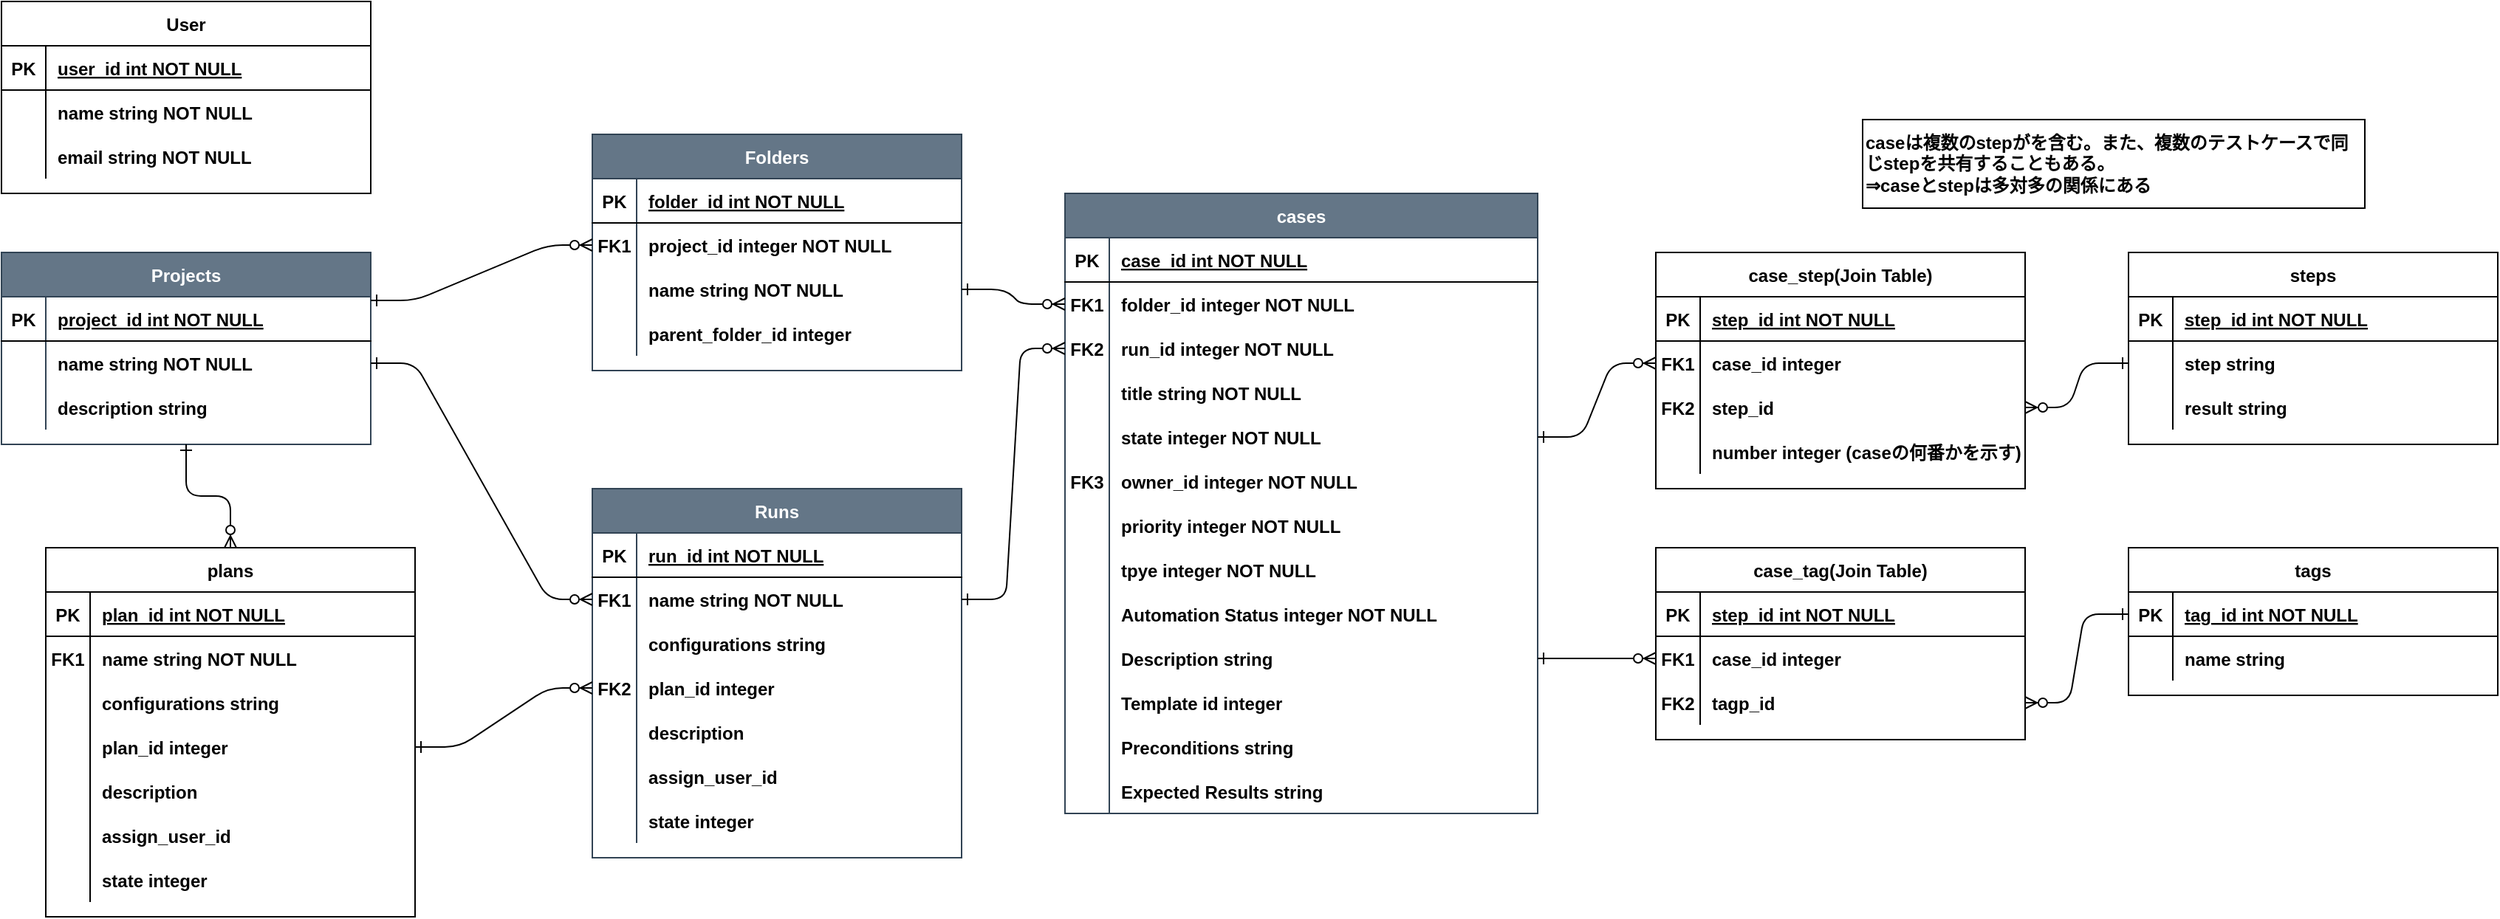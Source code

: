 <mxfile version="15.4.0" type="device"><diagram id="R2lEEEUBdFMjLlhIrx00" name="Page-1"><mxGraphModel dx="1422" dy="827" grid="1" gridSize="10" guides="1" tooltips="1" connect="1" arrows="1" fold="1" page="1" pageScale="1" pageWidth="850" pageHeight="1100" math="0" shadow="0" extFonts="Permanent Marker^https://fonts.googleapis.com/css?family=Permanent+Marker"><root><mxCell id="0"/><mxCell id="1" parent="0"/><mxCell id="pFjPU1E13fm2VpIEQVVj-1" value="Projects" style="shape=table;startSize=30;container=1;collapsible=1;childLayout=tableLayout;fixedRows=1;rowLines=0;fontStyle=1;align=center;resizeLast=1;fillColor=#647687;strokeColor=#314354;fontColor=#ffffff;" parent="1" vertex="1"><mxGeometry x="40" y="520" width="250" height="130" as="geometry"/></mxCell><mxCell id="pFjPU1E13fm2VpIEQVVj-2" value="" style="shape=partialRectangle;collapsible=0;dropTarget=0;pointerEvents=0;fillColor=none;points=[[0,0.5],[1,0.5]];portConstraint=eastwest;top=0;left=0;right=0;bottom=1;fontStyle=1" parent="pFjPU1E13fm2VpIEQVVj-1" vertex="1"><mxGeometry y="30" width="250" height="30" as="geometry"/></mxCell><mxCell id="pFjPU1E13fm2VpIEQVVj-3" value="PK" style="shape=partialRectangle;overflow=hidden;connectable=0;fillColor=none;top=0;left=0;bottom=0;right=0;fontStyle=1;" parent="pFjPU1E13fm2VpIEQVVj-2" vertex="1"><mxGeometry width="30" height="30" as="geometry"><mxRectangle width="30" height="30" as="alternateBounds"/></mxGeometry></mxCell><mxCell id="pFjPU1E13fm2VpIEQVVj-4" value="project_id int NOT NULL " style="shape=partialRectangle;overflow=hidden;connectable=0;fillColor=none;top=0;left=0;bottom=0;right=0;align=left;spacingLeft=6;fontStyle=5;" parent="pFjPU1E13fm2VpIEQVVj-2" vertex="1"><mxGeometry x="30" width="220" height="30" as="geometry"><mxRectangle width="220" height="30" as="alternateBounds"/></mxGeometry></mxCell><mxCell id="pFjPU1E13fm2VpIEQVVj-5" value="" style="shape=partialRectangle;collapsible=0;dropTarget=0;pointerEvents=0;fillColor=none;points=[[0,0.5],[1,0.5]];portConstraint=eastwest;top=0;left=0;right=0;bottom=0;fontStyle=1" parent="pFjPU1E13fm2VpIEQVVj-1" vertex="1"><mxGeometry y="60" width="250" height="30" as="geometry"/></mxCell><mxCell id="pFjPU1E13fm2VpIEQVVj-6" value="" style="shape=partialRectangle;overflow=hidden;connectable=0;fillColor=none;top=0;left=0;bottom=0;right=0;fontStyle=1" parent="pFjPU1E13fm2VpIEQVVj-5" vertex="1"><mxGeometry width="30" height="30" as="geometry"><mxRectangle width="30" height="30" as="alternateBounds"/></mxGeometry></mxCell><mxCell id="pFjPU1E13fm2VpIEQVVj-7" value="name string NOT NULL" style="shape=partialRectangle;overflow=hidden;connectable=0;fillColor=none;top=0;left=0;bottom=0;right=0;align=left;spacingLeft=6;fontStyle=1" parent="pFjPU1E13fm2VpIEQVVj-5" vertex="1"><mxGeometry x="30" width="220" height="30" as="geometry"><mxRectangle width="220" height="30" as="alternateBounds"/></mxGeometry></mxCell><mxCell id="pFjPU1E13fm2VpIEQVVj-8" value="" style="shape=partialRectangle;collapsible=0;dropTarget=0;pointerEvents=0;fillColor=none;points=[[0,0.5],[1,0.5]];portConstraint=eastwest;top=0;left=0;right=0;bottom=0;fontStyle=1" parent="pFjPU1E13fm2VpIEQVVj-1" vertex="1"><mxGeometry y="90" width="250" height="30" as="geometry"/></mxCell><mxCell id="pFjPU1E13fm2VpIEQVVj-9" value="" style="shape=partialRectangle;overflow=hidden;connectable=0;fillColor=none;top=0;left=0;bottom=0;right=0;fontStyle=1" parent="pFjPU1E13fm2VpIEQVVj-8" vertex="1"><mxGeometry width="30" height="30" as="geometry"><mxRectangle width="30" height="30" as="alternateBounds"/></mxGeometry></mxCell><mxCell id="pFjPU1E13fm2VpIEQVVj-10" value="description string" style="shape=partialRectangle;overflow=hidden;connectable=0;fillColor=none;top=0;left=0;bottom=0;right=0;align=left;spacingLeft=6;fontStyle=1" parent="pFjPU1E13fm2VpIEQVVj-8" vertex="1"><mxGeometry x="30" width="220" height="30" as="geometry"><mxRectangle width="220" height="30" as="alternateBounds"/></mxGeometry></mxCell><mxCell id="pFjPU1E13fm2VpIEQVVj-11" value="Folders" style="shape=table;startSize=30;container=1;collapsible=1;childLayout=tableLayout;fixedRows=1;rowLines=0;fontStyle=1;align=center;resizeLast=1;fillColor=#647687;strokeColor=#314354;fontColor=#ffffff;" parent="1" vertex="1"><mxGeometry x="440" y="440" width="250" height="160" as="geometry"/></mxCell><mxCell id="pFjPU1E13fm2VpIEQVVj-12" value="" style="shape=partialRectangle;collapsible=0;dropTarget=0;pointerEvents=0;fillColor=none;points=[[0,0.5],[1,0.5]];portConstraint=eastwest;top=0;left=0;right=0;bottom=1;fontStyle=1" parent="pFjPU1E13fm2VpIEQVVj-11" vertex="1"><mxGeometry y="30" width="250" height="30" as="geometry"/></mxCell><mxCell id="pFjPU1E13fm2VpIEQVVj-13" value="PK" style="shape=partialRectangle;overflow=hidden;connectable=0;fillColor=none;top=0;left=0;bottom=0;right=0;fontStyle=1;" parent="pFjPU1E13fm2VpIEQVVj-12" vertex="1"><mxGeometry width="30" height="30" as="geometry"><mxRectangle width="30" height="30" as="alternateBounds"/></mxGeometry></mxCell><mxCell id="pFjPU1E13fm2VpIEQVVj-14" value="folder_id int NOT NULL " style="shape=partialRectangle;overflow=hidden;connectable=0;fillColor=none;top=0;left=0;bottom=0;right=0;align=left;spacingLeft=6;fontStyle=5;" parent="pFjPU1E13fm2VpIEQVVj-12" vertex="1"><mxGeometry x="30" width="220" height="30" as="geometry"><mxRectangle width="220" height="30" as="alternateBounds"/></mxGeometry></mxCell><mxCell id="pFjPU1E13fm2VpIEQVVj-110" style="shape=partialRectangle;collapsible=0;dropTarget=0;pointerEvents=0;fillColor=none;points=[[0,0.5],[1,0.5]];portConstraint=eastwest;top=0;left=0;right=0;bottom=0;fontStyle=1" parent="pFjPU1E13fm2VpIEQVVj-11" vertex="1"><mxGeometry y="60" width="250" height="30" as="geometry"/></mxCell><mxCell id="pFjPU1E13fm2VpIEQVVj-111" value="FK1" style="shape=partialRectangle;overflow=hidden;connectable=0;fillColor=none;top=0;left=0;bottom=0;right=0;fontStyle=1" parent="pFjPU1E13fm2VpIEQVVj-110" vertex="1"><mxGeometry width="30" height="30" as="geometry"><mxRectangle width="30" height="30" as="alternateBounds"/></mxGeometry></mxCell><mxCell id="pFjPU1E13fm2VpIEQVVj-112" value="project_id integer NOT NULL" style="shape=partialRectangle;overflow=hidden;connectable=0;fillColor=none;top=0;left=0;bottom=0;right=0;align=left;spacingLeft=6;fontStyle=1" parent="pFjPU1E13fm2VpIEQVVj-110" vertex="1"><mxGeometry x="30" width="220" height="30" as="geometry"><mxRectangle width="220" height="30" as="alternateBounds"/></mxGeometry></mxCell><mxCell id="pFjPU1E13fm2VpIEQVVj-15" value="" style="shape=partialRectangle;collapsible=0;dropTarget=0;pointerEvents=0;fillColor=none;points=[[0,0.5],[1,0.5]];portConstraint=eastwest;top=0;left=0;right=0;bottom=0;fontStyle=1" parent="pFjPU1E13fm2VpIEQVVj-11" vertex="1"><mxGeometry y="90" width="250" height="30" as="geometry"/></mxCell><mxCell id="pFjPU1E13fm2VpIEQVVj-16" value="" style="shape=partialRectangle;overflow=hidden;connectable=0;fillColor=none;top=0;left=0;bottom=0;right=0;fontStyle=1" parent="pFjPU1E13fm2VpIEQVVj-15" vertex="1"><mxGeometry width="30" height="30" as="geometry"><mxRectangle width="30" height="30" as="alternateBounds"/></mxGeometry></mxCell><mxCell id="pFjPU1E13fm2VpIEQVVj-17" value="name string NOT NULL" style="shape=partialRectangle;overflow=hidden;connectable=0;fillColor=none;top=0;left=0;bottom=0;right=0;align=left;spacingLeft=6;fontStyle=1" parent="pFjPU1E13fm2VpIEQVVj-15" vertex="1"><mxGeometry x="30" width="220" height="30" as="geometry"><mxRectangle width="220" height="30" as="alternateBounds"/></mxGeometry></mxCell><mxCell id="pFjPU1E13fm2VpIEQVVj-18" value="" style="shape=partialRectangle;collapsible=0;dropTarget=0;pointerEvents=0;fillColor=none;points=[[0,0.5],[1,0.5]];portConstraint=eastwest;top=0;left=0;right=0;bottom=0;fontStyle=1" parent="pFjPU1E13fm2VpIEQVVj-11" vertex="1"><mxGeometry y="120" width="250" height="30" as="geometry"/></mxCell><mxCell id="pFjPU1E13fm2VpIEQVVj-19" value="" style="shape=partialRectangle;overflow=hidden;connectable=0;fillColor=none;top=0;left=0;bottom=0;right=0;fontStyle=1" parent="pFjPU1E13fm2VpIEQVVj-18" vertex="1"><mxGeometry width="30" height="30" as="geometry"><mxRectangle width="30" height="30" as="alternateBounds"/></mxGeometry></mxCell><mxCell id="pFjPU1E13fm2VpIEQVVj-20" value="parent_folder_id integer" style="shape=partialRectangle;overflow=hidden;connectable=0;fillColor=none;top=0;left=0;bottom=0;right=0;align=left;spacingLeft=6;fontStyle=1" parent="pFjPU1E13fm2VpIEQVVj-18" vertex="1"><mxGeometry x="30" width="220" height="30" as="geometry"><mxRectangle width="220" height="30" as="alternateBounds"/></mxGeometry></mxCell><mxCell id="pFjPU1E13fm2VpIEQVVj-21" value="cases" style="shape=table;startSize=30;container=1;collapsible=1;childLayout=tableLayout;fixedRows=1;rowLines=0;fontStyle=1;align=center;resizeLast=1;fillColor=#647687;strokeColor=#314354;fontColor=#ffffff;" parent="1" vertex="1"><mxGeometry x="760" y="480" width="320" height="420" as="geometry"><mxRectangle x="760" y="560" width="60" height="30" as="alternateBounds"/></mxGeometry></mxCell><mxCell id="pFjPU1E13fm2VpIEQVVj-22" value="" style="shape=partialRectangle;collapsible=0;dropTarget=0;pointerEvents=0;fillColor=none;points=[[0,0.5],[1,0.5]];portConstraint=eastwest;top=0;left=0;right=0;bottom=1;fontStyle=1" parent="pFjPU1E13fm2VpIEQVVj-21" vertex="1"><mxGeometry y="30" width="320" height="30" as="geometry"/></mxCell><mxCell id="pFjPU1E13fm2VpIEQVVj-23" value="PK" style="shape=partialRectangle;overflow=hidden;connectable=0;fillColor=none;top=0;left=0;bottom=0;right=0;fontStyle=1;" parent="pFjPU1E13fm2VpIEQVVj-22" vertex="1"><mxGeometry width="30" height="30" as="geometry"><mxRectangle width="30" height="30" as="alternateBounds"/></mxGeometry></mxCell><mxCell id="pFjPU1E13fm2VpIEQVVj-24" value="case_id int NOT NULL " style="shape=partialRectangle;overflow=hidden;connectable=0;fillColor=none;top=0;left=0;bottom=0;right=0;align=left;spacingLeft=6;fontStyle=5;" parent="pFjPU1E13fm2VpIEQVVj-22" vertex="1"><mxGeometry x="30" width="290" height="30" as="geometry"><mxRectangle width="290" height="30" as="alternateBounds"/></mxGeometry></mxCell><mxCell id="pFjPU1E13fm2VpIEQVVj-151" style="shape=partialRectangle;collapsible=0;dropTarget=0;pointerEvents=0;fillColor=none;points=[[0,0.5],[1,0.5]];portConstraint=eastwest;top=0;left=0;right=0;bottom=0;fontStyle=1" parent="pFjPU1E13fm2VpIEQVVj-21" vertex="1"><mxGeometry y="60" width="320" height="30" as="geometry"/></mxCell><mxCell id="pFjPU1E13fm2VpIEQVVj-152" value="FK1" style="shape=partialRectangle;overflow=hidden;connectable=0;fillColor=none;top=0;left=0;bottom=0;right=0;fontStyle=1" parent="pFjPU1E13fm2VpIEQVVj-151" vertex="1"><mxGeometry width="30" height="30" as="geometry"><mxRectangle width="30" height="30" as="alternateBounds"/></mxGeometry></mxCell><mxCell id="pFjPU1E13fm2VpIEQVVj-153" value="folder_id integer NOT NULL" style="shape=partialRectangle;overflow=hidden;connectable=0;fillColor=none;top=0;left=0;bottom=0;right=0;align=left;spacingLeft=6;fontStyle=1" parent="pFjPU1E13fm2VpIEQVVj-151" vertex="1"><mxGeometry x="30" width="290" height="30" as="geometry"><mxRectangle width="290" height="30" as="alternateBounds"/></mxGeometry></mxCell><mxCell id="Pk5dEzk0hLWWR4K3qbTq-1" style="shape=partialRectangle;collapsible=0;dropTarget=0;pointerEvents=0;fillColor=none;points=[[0,0.5],[1,0.5]];portConstraint=eastwest;top=0;left=0;right=0;bottom=0;fontStyle=1" vertex="1" parent="pFjPU1E13fm2VpIEQVVj-21"><mxGeometry y="90" width="320" height="30" as="geometry"/></mxCell><mxCell id="Pk5dEzk0hLWWR4K3qbTq-2" value="FK2" style="shape=partialRectangle;overflow=hidden;connectable=0;fillColor=none;top=0;left=0;bottom=0;right=0;fontStyle=1" vertex="1" parent="Pk5dEzk0hLWWR4K3qbTq-1"><mxGeometry width="30" height="30" as="geometry"><mxRectangle width="30" height="30" as="alternateBounds"/></mxGeometry></mxCell><mxCell id="Pk5dEzk0hLWWR4K3qbTq-3" value="run_id integer NOT NULL" style="shape=partialRectangle;overflow=hidden;connectable=0;fillColor=none;top=0;left=0;bottom=0;right=0;align=left;spacingLeft=6;fontStyle=1" vertex="1" parent="Pk5dEzk0hLWWR4K3qbTq-1"><mxGeometry x="30" width="290" height="30" as="geometry"><mxRectangle width="290" height="30" as="alternateBounds"/></mxGeometry></mxCell><mxCell id="pFjPU1E13fm2VpIEQVVj-25" value="" style="shape=partialRectangle;collapsible=0;dropTarget=0;pointerEvents=0;fillColor=none;points=[[0,0.5],[1,0.5]];portConstraint=eastwest;top=0;left=0;right=0;bottom=0;fontStyle=1" parent="pFjPU1E13fm2VpIEQVVj-21" vertex="1"><mxGeometry y="120" width="320" height="30" as="geometry"/></mxCell><mxCell id="pFjPU1E13fm2VpIEQVVj-26" value="" style="shape=partialRectangle;overflow=hidden;connectable=0;fillColor=none;top=0;left=0;bottom=0;right=0;fontStyle=1" parent="pFjPU1E13fm2VpIEQVVj-25" vertex="1"><mxGeometry width="30" height="30" as="geometry"><mxRectangle width="30" height="30" as="alternateBounds"/></mxGeometry></mxCell><mxCell id="pFjPU1E13fm2VpIEQVVj-27" value="title string NOT NULL" style="shape=partialRectangle;overflow=hidden;connectable=0;fillColor=none;top=0;left=0;bottom=0;right=0;align=left;spacingLeft=6;fontStyle=1" parent="pFjPU1E13fm2VpIEQVVj-25" vertex="1"><mxGeometry x="30" width="290" height="30" as="geometry"><mxRectangle width="290" height="30" as="alternateBounds"/></mxGeometry></mxCell><mxCell id="pFjPU1E13fm2VpIEQVVj-28" value="" style="shape=partialRectangle;collapsible=0;dropTarget=0;pointerEvents=0;fillColor=none;points=[[0,0.5],[1,0.5]];portConstraint=eastwest;top=0;left=0;right=0;bottom=0;fontStyle=1" parent="pFjPU1E13fm2VpIEQVVj-21" vertex="1"><mxGeometry y="150" width="320" height="30" as="geometry"/></mxCell><mxCell id="pFjPU1E13fm2VpIEQVVj-29" value="" style="shape=partialRectangle;overflow=hidden;connectable=0;fillColor=none;top=0;left=0;bottom=0;right=0;fontStyle=1" parent="pFjPU1E13fm2VpIEQVVj-28" vertex="1"><mxGeometry width="30" height="30" as="geometry"><mxRectangle width="30" height="30" as="alternateBounds"/></mxGeometry></mxCell><mxCell id="pFjPU1E13fm2VpIEQVVj-30" value="state integer NOT NULL" style="shape=partialRectangle;overflow=hidden;connectable=0;fillColor=none;top=0;left=0;bottom=0;right=0;align=left;spacingLeft=6;fontStyle=1" parent="pFjPU1E13fm2VpIEQVVj-28" vertex="1"><mxGeometry x="30" width="290" height="30" as="geometry"><mxRectangle width="290" height="30" as="alternateBounds"/></mxGeometry></mxCell><mxCell id="pFjPU1E13fm2VpIEQVVj-44" style="shape=partialRectangle;collapsible=0;dropTarget=0;pointerEvents=0;fillColor=none;points=[[0,0.5],[1,0.5]];portConstraint=eastwest;top=0;left=0;right=0;bottom=0;fontStyle=1" parent="pFjPU1E13fm2VpIEQVVj-21" vertex="1"><mxGeometry y="180" width="320" height="30" as="geometry"/></mxCell><mxCell id="pFjPU1E13fm2VpIEQVVj-45" value="FK3" style="shape=partialRectangle;overflow=hidden;connectable=0;fillColor=none;top=0;left=0;bottom=0;right=0;fontStyle=1" parent="pFjPU1E13fm2VpIEQVVj-44" vertex="1"><mxGeometry width="30" height="30" as="geometry"><mxRectangle width="30" height="30" as="alternateBounds"/></mxGeometry></mxCell><mxCell id="pFjPU1E13fm2VpIEQVVj-46" value="owner_id integer NOT NULL" style="shape=partialRectangle;overflow=hidden;connectable=0;fillColor=none;top=0;left=0;bottom=0;right=0;align=left;spacingLeft=6;fontStyle=1" parent="pFjPU1E13fm2VpIEQVVj-44" vertex="1"><mxGeometry x="30" width="290" height="30" as="geometry"><mxRectangle width="290" height="30" as="alternateBounds"/></mxGeometry></mxCell><mxCell id="pFjPU1E13fm2VpIEQVVj-47" style="shape=partialRectangle;collapsible=0;dropTarget=0;pointerEvents=0;fillColor=none;points=[[0,0.5],[1,0.5]];portConstraint=eastwest;top=0;left=0;right=0;bottom=0;fontStyle=1" parent="pFjPU1E13fm2VpIEQVVj-21" vertex="1"><mxGeometry y="210" width="320" height="30" as="geometry"/></mxCell><mxCell id="pFjPU1E13fm2VpIEQVVj-48" style="shape=partialRectangle;overflow=hidden;connectable=0;fillColor=none;top=0;left=0;bottom=0;right=0;fontStyle=1" parent="pFjPU1E13fm2VpIEQVVj-47" vertex="1"><mxGeometry width="30" height="30" as="geometry"><mxRectangle width="30" height="30" as="alternateBounds"/></mxGeometry></mxCell><mxCell id="pFjPU1E13fm2VpIEQVVj-49" value="priority integer NOT NULL" style="shape=partialRectangle;overflow=hidden;connectable=0;fillColor=none;top=0;left=0;bottom=0;right=0;align=left;spacingLeft=6;fontStyle=1" parent="pFjPU1E13fm2VpIEQVVj-47" vertex="1"><mxGeometry x="30" width="290" height="30" as="geometry"><mxRectangle width="290" height="30" as="alternateBounds"/></mxGeometry></mxCell><mxCell id="pFjPU1E13fm2VpIEQVVj-50" style="shape=partialRectangle;collapsible=0;dropTarget=0;pointerEvents=0;fillColor=none;points=[[0,0.5],[1,0.5]];portConstraint=eastwest;top=0;left=0;right=0;bottom=0;fontStyle=1" parent="pFjPU1E13fm2VpIEQVVj-21" vertex="1"><mxGeometry y="240" width="320" height="30" as="geometry"/></mxCell><mxCell id="pFjPU1E13fm2VpIEQVVj-51" style="shape=partialRectangle;overflow=hidden;connectable=0;fillColor=none;top=0;left=0;bottom=0;right=0;fontStyle=1" parent="pFjPU1E13fm2VpIEQVVj-50" vertex="1"><mxGeometry width="30" height="30" as="geometry"><mxRectangle width="30" height="30" as="alternateBounds"/></mxGeometry></mxCell><mxCell id="pFjPU1E13fm2VpIEQVVj-52" value="tpye integer NOT NULL" style="shape=partialRectangle;overflow=hidden;connectable=0;fillColor=none;top=0;left=0;bottom=0;right=0;align=left;spacingLeft=6;fontStyle=1" parent="pFjPU1E13fm2VpIEQVVj-50" vertex="1"><mxGeometry x="30" width="290" height="30" as="geometry"><mxRectangle width="290" height="30" as="alternateBounds"/></mxGeometry></mxCell><mxCell id="pFjPU1E13fm2VpIEQVVj-53" style="shape=partialRectangle;collapsible=0;dropTarget=0;pointerEvents=0;fillColor=none;points=[[0,0.5],[1,0.5]];portConstraint=eastwest;top=0;left=0;right=0;bottom=0;fontStyle=1" parent="pFjPU1E13fm2VpIEQVVj-21" vertex="1"><mxGeometry y="270" width="320" height="30" as="geometry"/></mxCell><mxCell id="pFjPU1E13fm2VpIEQVVj-54" style="shape=partialRectangle;overflow=hidden;connectable=0;fillColor=none;top=0;left=0;bottom=0;right=0;fontStyle=1" parent="pFjPU1E13fm2VpIEQVVj-53" vertex="1"><mxGeometry width="30" height="30" as="geometry"><mxRectangle width="30" height="30" as="alternateBounds"/></mxGeometry></mxCell><mxCell id="pFjPU1E13fm2VpIEQVVj-55" value="Automation Status integer NOT NULL" style="shape=partialRectangle;overflow=hidden;connectable=0;fillColor=none;top=0;left=0;bottom=0;right=0;align=left;spacingLeft=6;fontStyle=1" parent="pFjPU1E13fm2VpIEQVVj-53" vertex="1"><mxGeometry x="30" width="290" height="30" as="geometry"><mxRectangle width="290" height="30" as="alternateBounds"/></mxGeometry></mxCell><mxCell id="pFjPU1E13fm2VpIEQVVj-56" style="shape=partialRectangle;collapsible=0;dropTarget=0;pointerEvents=0;fillColor=none;points=[[0,0.5],[1,0.5]];portConstraint=eastwest;top=0;left=0;right=0;bottom=0;fontStyle=1" parent="pFjPU1E13fm2VpIEQVVj-21" vertex="1"><mxGeometry y="300" width="320" height="30" as="geometry"/></mxCell><mxCell id="pFjPU1E13fm2VpIEQVVj-57" style="shape=partialRectangle;overflow=hidden;connectable=0;fillColor=none;top=0;left=0;bottom=0;right=0;fontStyle=1" parent="pFjPU1E13fm2VpIEQVVj-56" vertex="1"><mxGeometry width="30" height="30" as="geometry"><mxRectangle width="30" height="30" as="alternateBounds"/></mxGeometry></mxCell><mxCell id="pFjPU1E13fm2VpIEQVVj-58" value="Description string" style="shape=partialRectangle;overflow=hidden;connectable=0;fillColor=none;top=0;left=0;bottom=0;right=0;align=left;spacingLeft=6;fontStyle=1" parent="pFjPU1E13fm2VpIEQVVj-56" vertex="1"><mxGeometry x="30" width="290" height="30" as="geometry"><mxRectangle width="290" height="30" as="alternateBounds"/></mxGeometry></mxCell><mxCell id="pFjPU1E13fm2VpIEQVVj-59" style="shape=partialRectangle;collapsible=0;dropTarget=0;pointerEvents=0;fillColor=none;points=[[0,0.5],[1,0.5]];portConstraint=eastwest;top=0;left=0;right=0;bottom=0;fontStyle=1" parent="pFjPU1E13fm2VpIEQVVj-21" vertex="1"><mxGeometry y="330" width="320" height="30" as="geometry"/></mxCell><mxCell id="pFjPU1E13fm2VpIEQVVj-60" style="shape=partialRectangle;overflow=hidden;connectable=0;fillColor=none;top=0;left=0;bottom=0;right=0;fontStyle=1" parent="pFjPU1E13fm2VpIEQVVj-59" vertex="1"><mxGeometry width="30" height="30" as="geometry"><mxRectangle width="30" height="30" as="alternateBounds"/></mxGeometry></mxCell><mxCell id="pFjPU1E13fm2VpIEQVVj-61" value="Template id integer" style="shape=partialRectangle;overflow=hidden;connectable=0;fillColor=none;top=0;left=0;bottom=0;right=0;align=left;spacingLeft=6;fontStyle=1" parent="pFjPU1E13fm2VpIEQVVj-59" vertex="1"><mxGeometry x="30" width="290" height="30" as="geometry"><mxRectangle width="290" height="30" as="alternateBounds"/></mxGeometry></mxCell><mxCell id="pFjPU1E13fm2VpIEQVVj-62" style="shape=partialRectangle;collapsible=0;dropTarget=0;pointerEvents=0;fillColor=none;points=[[0,0.5],[1,0.5]];portConstraint=eastwest;top=0;left=0;right=0;bottom=0;fontStyle=1" parent="pFjPU1E13fm2VpIEQVVj-21" vertex="1"><mxGeometry y="360" width="320" height="30" as="geometry"/></mxCell><mxCell id="pFjPU1E13fm2VpIEQVVj-63" style="shape=partialRectangle;overflow=hidden;connectable=0;fillColor=none;top=0;left=0;bottom=0;right=0;fontStyle=1" parent="pFjPU1E13fm2VpIEQVVj-62" vertex="1"><mxGeometry width="30" height="30" as="geometry"><mxRectangle width="30" height="30" as="alternateBounds"/></mxGeometry></mxCell><mxCell id="pFjPU1E13fm2VpIEQVVj-64" value="Preconditions string" style="shape=partialRectangle;overflow=hidden;connectable=0;fillColor=none;top=0;left=0;bottom=0;right=0;align=left;spacingLeft=6;fontStyle=1" parent="pFjPU1E13fm2VpIEQVVj-62" vertex="1"><mxGeometry x="30" width="290" height="30" as="geometry"><mxRectangle width="290" height="30" as="alternateBounds"/></mxGeometry></mxCell><mxCell id="pFjPU1E13fm2VpIEQVVj-65" style="shape=partialRectangle;collapsible=0;dropTarget=0;pointerEvents=0;fillColor=none;points=[[0,0.5],[1,0.5]];portConstraint=eastwest;top=0;left=0;right=0;bottom=0;fontStyle=1" parent="pFjPU1E13fm2VpIEQVVj-21" vertex="1"><mxGeometry y="390" width="320" height="30" as="geometry"/></mxCell><mxCell id="pFjPU1E13fm2VpIEQVVj-66" style="shape=partialRectangle;overflow=hidden;connectable=0;fillColor=none;top=0;left=0;bottom=0;right=0;fontStyle=1" parent="pFjPU1E13fm2VpIEQVVj-65" vertex="1"><mxGeometry width="30" height="30" as="geometry"><mxRectangle width="30" height="30" as="alternateBounds"/></mxGeometry></mxCell><mxCell id="pFjPU1E13fm2VpIEQVVj-67" value="Expected Results string" style="shape=partialRectangle;overflow=hidden;connectable=0;fillColor=none;top=0;left=0;bottom=0;right=0;align=left;spacingLeft=6;fontStyle=1" parent="pFjPU1E13fm2VpIEQVVj-65" vertex="1"><mxGeometry x="30" width="290" height="30" as="geometry"><mxRectangle width="290" height="30" as="alternateBounds"/></mxGeometry></mxCell><mxCell id="pFjPU1E13fm2VpIEQVVj-31" value="" style="edgeStyle=entityRelationEdgeStyle;endArrow=ERzeroToMany;startArrow=ERone;endFill=1;startFill=0;exitX=1;exitY=0.25;exitDx=0;exitDy=0;entryX=0;entryY=0.5;entryDx=0;entryDy=0;fontStyle=1" parent="1" source="pFjPU1E13fm2VpIEQVVj-1" target="pFjPU1E13fm2VpIEQVVj-110" edge="1"><mxGeometry width="100" height="100" relative="1" as="geometry"><mxPoint x="380" y="175" as="sourcePoint"/><mxPoint x="460" y="205" as="targetPoint"/></mxGeometry></mxCell><mxCell id="pFjPU1E13fm2VpIEQVVj-32" value="" style="edgeStyle=entityRelationEdgeStyle;endArrow=ERzeroToMany;startArrow=ERone;endFill=1;startFill=0;exitX=1;exitY=0.5;exitDx=0;exitDy=0;entryX=0;entryY=0.5;entryDx=0;entryDy=0;fontStyle=1" parent="1" source="pFjPU1E13fm2VpIEQVVj-15" target="pFjPU1E13fm2VpIEQVVj-151" edge="1"><mxGeometry width="100" height="100" relative="1" as="geometry"><mxPoint x="380" y="565" as="sourcePoint"/><mxPoint x="450" y="605" as="targetPoint"/></mxGeometry></mxCell><mxCell id="pFjPU1E13fm2VpIEQVVj-33" value="User" style="shape=table;startSize=30;container=1;collapsible=1;childLayout=tableLayout;fixedRows=1;rowLines=0;fontStyle=1;align=center;resizeLast=1;" parent="1" vertex="1"><mxGeometry x="40" y="350" width="250" height="130" as="geometry"/></mxCell><mxCell id="pFjPU1E13fm2VpIEQVVj-34" value="" style="shape=partialRectangle;collapsible=0;dropTarget=0;pointerEvents=0;fillColor=none;points=[[0,0.5],[1,0.5]];portConstraint=eastwest;top=0;left=0;right=0;bottom=1;fontStyle=1" parent="pFjPU1E13fm2VpIEQVVj-33" vertex="1"><mxGeometry y="30" width="250" height="30" as="geometry"/></mxCell><mxCell id="pFjPU1E13fm2VpIEQVVj-35" value="PK" style="shape=partialRectangle;overflow=hidden;connectable=0;fillColor=none;top=0;left=0;bottom=0;right=0;fontStyle=1;" parent="pFjPU1E13fm2VpIEQVVj-34" vertex="1"><mxGeometry width="30" height="30" as="geometry"><mxRectangle width="30" height="30" as="alternateBounds"/></mxGeometry></mxCell><mxCell id="pFjPU1E13fm2VpIEQVVj-36" value="user_id int NOT NULL " style="shape=partialRectangle;overflow=hidden;connectable=0;fillColor=none;top=0;left=0;bottom=0;right=0;align=left;spacingLeft=6;fontStyle=5;" parent="pFjPU1E13fm2VpIEQVVj-34" vertex="1"><mxGeometry x="30" width="220" height="30" as="geometry"><mxRectangle width="220" height="30" as="alternateBounds"/></mxGeometry></mxCell><mxCell id="pFjPU1E13fm2VpIEQVVj-37" value="" style="shape=partialRectangle;collapsible=0;dropTarget=0;pointerEvents=0;fillColor=none;points=[[0,0.5],[1,0.5]];portConstraint=eastwest;top=0;left=0;right=0;bottom=0;fontStyle=1" parent="pFjPU1E13fm2VpIEQVVj-33" vertex="1"><mxGeometry y="60" width="250" height="30" as="geometry"/></mxCell><mxCell id="pFjPU1E13fm2VpIEQVVj-38" value="" style="shape=partialRectangle;overflow=hidden;connectable=0;fillColor=none;top=0;left=0;bottom=0;right=0;fontStyle=1" parent="pFjPU1E13fm2VpIEQVVj-37" vertex="1"><mxGeometry width="30" height="30" as="geometry"><mxRectangle width="30" height="30" as="alternateBounds"/></mxGeometry></mxCell><mxCell id="pFjPU1E13fm2VpIEQVVj-39" value="name string NOT NULL" style="shape=partialRectangle;overflow=hidden;connectable=0;fillColor=none;top=0;left=0;bottom=0;right=0;align=left;spacingLeft=6;fontStyle=1" parent="pFjPU1E13fm2VpIEQVVj-37" vertex="1"><mxGeometry x="30" width="220" height="30" as="geometry"><mxRectangle width="220" height="30" as="alternateBounds"/></mxGeometry></mxCell><mxCell id="Pk5dEzk0hLWWR4K3qbTq-59" style="shape=partialRectangle;collapsible=0;dropTarget=0;pointerEvents=0;fillColor=none;points=[[0,0.5],[1,0.5]];portConstraint=eastwest;top=0;left=0;right=0;bottom=0;fontStyle=1" vertex="1" parent="pFjPU1E13fm2VpIEQVVj-33"><mxGeometry y="90" width="250" height="30" as="geometry"/></mxCell><mxCell id="Pk5dEzk0hLWWR4K3qbTq-60" style="shape=partialRectangle;overflow=hidden;connectable=0;fillColor=none;top=0;left=0;bottom=0;right=0;fontStyle=1" vertex="1" parent="Pk5dEzk0hLWWR4K3qbTq-59"><mxGeometry width="30" height="30" as="geometry"><mxRectangle width="30" height="30" as="alternateBounds"/></mxGeometry></mxCell><mxCell id="Pk5dEzk0hLWWR4K3qbTq-61" value="email string NOT NULL" style="shape=partialRectangle;overflow=hidden;connectable=0;fillColor=none;top=0;left=0;bottom=0;right=0;align=left;spacingLeft=6;fontStyle=1" vertex="1" parent="Pk5dEzk0hLWWR4K3qbTq-59"><mxGeometry x="30" width="220" height="30" as="geometry"><mxRectangle width="220" height="30" as="alternateBounds"/></mxGeometry></mxCell><mxCell id="pFjPU1E13fm2VpIEQVVj-74" value="steps" style="shape=table;startSize=30;container=1;collapsible=1;childLayout=tableLayout;fixedRows=1;rowLines=0;fontStyle=1;align=center;resizeLast=1;" parent="1" vertex="1"><mxGeometry x="1480" y="520" width="250" height="130" as="geometry"/></mxCell><mxCell id="pFjPU1E13fm2VpIEQVVj-75" value="" style="shape=partialRectangle;collapsible=0;dropTarget=0;pointerEvents=0;fillColor=none;points=[[0,0.5],[1,0.5]];portConstraint=eastwest;top=0;left=0;right=0;bottom=1;fontStyle=1" parent="pFjPU1E13fm2VpIEQVVj-74" vertex="1"><mxGeometry y="30" width="250" height="30" as="geometry"/></mxCell><mxCell id="pFjPU1E13fm2VpIEQVVj-76" value="PK" style="shape=partialRectangle;overflow=hidden;connectable=0;fillColor=none;top=0;left=0;bottom=0;right=0;fontStyle=1;" parent="pFjPU1E13fm2VpIEQVVj-75" vertex="1"><mxGeometry width="30" height="30" as="geometry"><mxRectangle width="30" height="30" as="alternateBounds"/></mxGeometry></mxCell><mxCell id="pFjPU1E13fm2VpIEQVVj-77" value="step_id int NOT NULL " style="shape=partialRectangle;overflow=hidden;connectable=0;fillColor=none;top=0;left=0;bottom=0;right=0;align=left;spacingLeft=6;fontStyle=5;" parent="pFjPU1E13fm2VpIEQVVj-75" vertex="1"><mxGeometry x="30" width="220" height="30" as="geometry"><mxRectangle width="220" height="30" as="alternateBounds"/></mxGeometry></mxCell><mxCell id="pFjPU1E13fm2VpIEQVVj-78" value="" style="shape=partialRectangle;collapsible=0;dropTarget=0;pointerEvents=0;fillColor=none;points=[[0,0.5],[1,0.5]];portConstraint=eastwest;top=0;left=0;right=0;bottom=0;fontStyle=1" parent="pFjPU1E13fm2VpIEQVVj-74" vertex="1"><mxGeometry y="60" width="250" height="30" as="geometry"/></mxCell><mxCell id="pFjPU1E13fm2VpIEQVVj-79" value="" style="shape=partialRectangle;overflow=hidden;connectable=0;fillColor=none;top=0;left=0;bottom=0;right=0;fontStyle=1" parent="pFjPU1E13fm2VpIEQVVj-78" vertex="1"><mxGeometry width="30" height="30" as="geometry"><mxRectangle width="30" height="30" as="alternateBounds"/></mxGeometry></mxCell><mxCell id="pFjPU1E13fm2VpIEQVVj-80" value="step string" style="shape=partialRectangle;overflow=hidden;connectable=0;fillColor=none;top=0;left=0;bottom=0;right=0;align=left;spacingLeft=6;fontStyle=1" parent="pFjPU1E13fm2VpIEQVVj-78" vertex="1"><mxGeometry x="30" width="220" height="30" as="geometry"><mxRectangle width="220" height="30" as="alternateBounds"/></mxGeometry></mxCell><mxCell id="pFjPU1E13fm2VpIEQVVj-81" style="shape=partialRectangle;collapsible=0;dropTarget=0;pointerEvents=0;fillColor=none;points=[[0,0.5],[1,0.5]];portConstraint=eastwest;top=0;left=0;right=0;bottom=0;fontStyle=1" parent="pFjPU1E13fm2VpIEQVVj-74" vertex="1"><mxGeometry y="90" width="250" height="30" as="geometry"/></mxCell><mxCell id="pFjPU1E13fm2VpIEQVVj-82" style="shape=partialRectangle;overflow=hidden;connectable=0;fillColor=none;top=0;left=0;bottom=0;right=0;fontStyle=1" parent="pFjPU1E13fm2VpIEQVVj-81" vertex="1"><mxGeometry width="30" height="30" as="geometry"><mxRectangle width="30" height="30" as="alternateBounds"/></mxGeometry></mxCell><mxCell id="pFjPU1E13fm2VpIEQVVj-83" value="result string" style="shape=partialRectangle;overflow=hidden;connectable=0;fillColor=none;top=0;left=0;bottom=0;right=0;align=left;spacingLeft=6;fontStyle=1" parent="pFjPU1E13fm2VpIEQVVj-81" vertex="1"><mxGeometry x="30" width="220" height="30" as="geometry"><mxRectangle width="220" height="30" as="alternateBounds"/></mxGeometry></mxCell><mxCell id="pFjPU1E13fm2VpIEQVVj-84" value="case_step(Join Table)" style="shape=table;startSize=30;container=1;collapsible=1;childLayout=tableLayout;fixedRows=1;rowLines=0;fontStyle=1;align=center;resizeLast=1;" parent="1" vertex="1"><mxGeometry x="1160" y="520" width="250" height="160" as="geometry"/></mxCell><mxCell id="pFjPU1E13fm2VpIEQVVj-85" value="" style="shape=partialRectangle;collapsible=0;dropTarget=0;pointerEvents=0;fillColor=none;points=[[0,0.5],[1,0.5]];portConstraint=eastwest;top=0;left=0;right=0;bottom=1;fontStyle=1" parent="pFjPU1E13fm2VpIEQVVj-84" vertex="1"><mxGeometry y="30" width="250" height="30" as="geometry"/></mxCell><mxCell id="pFjPU1E13fm2VpIEQVVj-86" value="PK" style="shape=partialRectangle;overflow=hidden;connectable=0;fillColor=none;top=0;left=0;bottom=0;right=0;fontStyle=1;" parent="pFjPU1E13fm2VpIEQVVj-85" vertex="1"><mxGeometry width="30" height="30" as="geometry"><mxRectangle width="30" height="30" as="alternateBounds"/></mxGeometry></mxCell><mxCell id="pFjPU1E13fm2VpIEQVVj-87" value="step_id int NOT NULL " style="shape=partialRectangle;overflow=hidden;connectable=0;fillColor=none;top=0;left=0;bottom=0;right=0;align=left;spacingLeft=6;fontStyle=5;" parent="pFjPU1E13fm2VpIEQVVj-85" vertex="1"><mxGeometry x="30" width="220" height="30" as="geometry"><mxRectangle width="220" height="30" as="alternateBounds"/></mxGeometry></mxCell><mxCell id="pFjPU1E13fm2VpIEQVVj-88" value="" style="shape=partialRectangle;collapsible=0;dropTarget=0;pointerEvents=0;fillColor=none;points=[[0,0.5],[1,0.5]];portConstraint=eastwest;top=0;left=0;right=0;bottom=0;fontStyle=1" parent="pFjPU1E13fm2VpIEQVVj-84" vertex="1"><mxGeometry y="60" width="250" height="30" as="geometry"/></mxCell><mxCell id="pFjPU1E13fm2VpIEQVVj-89" value="FK1" style="shape=partialRectangle;overflow=hidden;connectable=0;fillColor=none;top=0;left=0;bottom=0;right=0;fontStyle=1" parent="pFjPU1E13fm2VpIEQVVj-88" vertex="1"><mxGeometry width="30" height="30" as="geometry"><mxRectangle width="30" height="30" as="alternateBounds"/></mxGeometry></mxCell><mxCell id="pFjPU1E13fm2VpIEQVVj-90" value="case_id integer" style="shape=partialRectangle;overflow=hidden;connectable=0;fillColor=none;top=0;left=0;bottom=0;right=0;align=left;spacingLeft=6;fontStyle=1" parent="pFjPU1E13fm2VpIEQVVj-88" vertex="1"><mxGeometry x="30" width="220" height="30" as="geometry"><mxRectangle width="220" height="30" as="alternateBounds"/></mxGeometry></mxCell><mxCell id="pFjPU1E13fm2VpIEQVVj-91" style="shape=partialRectangle;collapsible=0;dropTarget=0;pointerEvents=0;fillColor=none;points=[[0,0.5],[1,0.5]];portConstraint=eastwest;top=0;left=0;right=0;bottom=0;fontStyle=1" parent="pFjPU1E13fm2VpIEQVVj-84" vertex="1"><mxGeometry y="90" width="250" height="30" as="geometry"/></mxCell><mxCell id="pFjPU1E13fm2VpIEQVVj-92" value="FK2" style="shape=partialRectangle;overflow=hidden;connectable=0;fillColor=none;top=0;left=0;bottom=0;right=0;fontStyle=1" parent="pFjPU1E13fm2VpIEQVVj-91" vertex="1"><mxGeometry width="30" height="30" as="geometry"><mxRectangle width="30" height="30" as="alternateBounds"/></mxGeometry></mxCell><mxCell id="pFjPU1E13fm2VpIEQVVj-93" value="step_id" style="shape=partialRectangle;overflow=hidden;connectable=0;fillColor=none;top=0;left=0;bottom=0;right=0;align=left;spacingLeft=6;fontStyle=1" parent="pFjPU1E13fm2VpIEQVVj-91" vertex="1"><mxGeometry x="30" width="220" height="30" as="geometry"><mxRectangle width="220" height="30" as="alternateBounds"/></mxGeometry></mxCell><mxCell id="pFjPU1E13fm2VpIEQVVj-95" style="shape=partialRectangle;collapsible=0;dropTarget=0;pointerEvents=0;fillColor=none;points=[[0,0.5],[1,0.5]];portConstraint=eastwest;top=0;left=0;right=0;bottom=0;fontStyle=1" parent="pFjPU1E13fm2VpIEQVVj-84" vertex="1"><mxGeometry y="120" width="250" height="30" as="geometry"/></mxCell><mxCell id="pFjPU1E13fm2VpIEQVVj-96" style="shape=partialRectangle;overflow=hidden;connectable=0;fillColor=none;top=0;left=0;bottom=0;right=0;fontStyle=1" parent="pFjPU1E13fm2VpIEQVVj-95" vertex="1"><mxGeometry width="30" height="30" as="geometry"><mxRectangle width="30" height="30" as="alternateBounds"/></mxGeometry></mxCell><mxCell id="pFjPU1E13fm2VpIEQVVj-97" value="number integer (caseの何番かを示す)" style="shape=partialRectangle;overflow=hidden;connectable=0;fillColor=none;top=0;left=0;bottom=0;right=0;align=left;spacingLeft=6;fontStyle=1" parent="pFjPU1E13fm2VpIEQVVj-95" vertex="1"><mxGeometry x="30" width="220" height="30" as="geometry"><mxRectangle width="220" height="30" as="alternateBounds"/></mxGeometry></mxCell><mxCell id="pFjPU1E13fm2VpIEQVVj-94" value="caseは複数のstepがを含む。また、複数のテストケースで同じstepを共有することもある。&lt;br&gt;⇒caseとstepは多対多の関係にある" style="rounded=0;whiteSpace=wrap;html=1;align=left;fontStyle=1" parent="1" vertex="1"><mxGeometry x="1300" y="430" width="340" height="60" as="geometry"/></mxCell><mxCell id="pFjPU1E13fm2VpIEQVVj-114" value="" style="edgeStyle=entityRelationEdgeStyle;endArrow=ERzeroToMany;startArrow=ERone;endFill=1;startFill=0;exitX=1;exitY=0.5;exitDx=0;exitDy=0;entryX=0;entryY=0.5;entryDx=0;entryDy=0;fontStyle=1" parent="1" source="pFjPU1E13fm2VpIEQVVj-28" target="pFjPU1E13fm2VpIEQVVj-88" edge="1"><mxGeometry width="100" height="100" relative="1" as="geometry"><mxPoint x="700" y="635" as="sourcePoint"/><mxPoint x="770" y="645" as="targetPoint"/></mxGeometry></mxCell><mxCell id="pFjPU1E13fm2VpIEQVVj-125" value="" style="edgeStyle=entityRelationEdgeStyle;endArrow=ERzeroToMany;startArrow=ERone;endFill=1;startFill=0;exitX=0;exitY=0.5;exitDx=0;exitDy=0;entryX=1;entryY=0.5;entryDx=0;entryDy=0;fontStyle=1" parent="1" source="pFjPU1E13fm2VpIEQVVj-78" target="pFjPU1E13fm2VpIEQVVj-91" edge="1"><mxGeometry width="100" height="100" relative="1" as="geometry"><mxPoint x="1050" y="685" as="sourcePoint"/><mxPoint x="1130" y="1100" as="targetPoint"/></mxGeometry></mxCell><mxCell id="pFjPU1E13fm2VpIEQVVj-126" value="tags" style="shape=table;startSize=30;container=1;collapsible=1;childLayout=tableLayout;fixedRows=1;rowLines=0;fontStyle=1;align=center;resizeLast=1;" parent="1" vertex="1"><mxGeometry x="1480" y="720" width="250" height="100" as="geometry"/></mxCell><mxCell id="pFjPU1E13fm2VpIEQVVj-127" value="" style="shape=partialRectangle;collapsible=0;dropTarget=0;pointerEvents=0;fillColor=none;points=[[0,0.5],[1,0.5]];portConstraint=eastwest;top=0;left=0;right=0;bottom=1;fontStyle=1" parent="pFjPU1E13fm2VpIEQVVj-126" vertex="1"><mxGeometry y="30" width="250" height="30" as="geometry"/></mxCell><mxCell id="pFjPU1E13fm2VpIEQVVj-128" value="PK" style="shape=partialRectangle;overflow=hidden;connectable=0;fillColor=none;top=0;left=0;bottom=0;right=0;fontStyle=1;" parent="pFjPU1E13fm2VpIEQVVj-127" vertex="1"><mxGeometry width="30" height="30" as="geometry"><mxRectangle width="30" height="30" as="alternateBounds"/></mxGeometry></mxCell><mxCell id="pFjPU1E13fm2VpIEQVVj-129" value="tag_id int NOT NULL " style="shape=partialRectangle;overflow=hidden;connectable=0;fillColor=none;top=0;left=0;bottom=0;right=0;align=left;spacingLeft=6;fontStyle=5;" parent="pFjPU1E13fm2VpIEQVVj-127" vertex="1"><mxGeometry x="30" width="220" height="30" as="geometry"><mxRectangle width="220" height="30" as="alternateBounds"/></mxGeometry></mxCell><mxCell id="pFjPU1E13fm2VpIEQVVj-130" value="" style="shape=partialRectangle;collapsible=0;dropTarget=0;pointerEvents=0;fillColor=none;points=[[0,0.5],[1,0.5]];portConstraint=eastwest;top=0;left=0;right=0;bottom=0;fontStyle=1" parent="pFjPU1E13fm2VpIEQVVj-126" vertex="1"><mxGeometry y="60" width="250" height="30" as="geometry"/></mxCell><mxCell id="pFjPU1E13fm2VpIEQVVj-131" value="" style="shape=partialRectangle;overflow=hidden;connectable=0;fillColor=none;top=0;left=0;bottom=0;right=0;fontStyle=1" parent="pFjPU1E13fm2VpIEQVVj-130" vertex="1"><mxGeometry width="30" height="30" as="geometry"><mxRectangle width="30" height="30" as="alternateBounds"/></mxGeometry></mxCell><mxCell id="pFjPU1E13fm2VpIEQVVj-132" value="name string" style="shape=partialRectangle;overflow=hidden;connectable=0;fillColor=none;top=0;left=0;bottom=0;right=0;align=left;spacingLeft=6;fontStyle=1" parent="pFjPU1E13fm2VpIEQVVj-130" vertex="1"><mxGeometry x="30" width="220" height="30" as="geometry"><mxRectangle width="220" height="30" as="alternateBounds"/></mxGeometry></mxCell><mxCell id="pFjPU1E13fm2VpIEQVVj-136" value="case_tag(Join Table)" style="shape=table;startSize=30;container=1;collapsible=1;childLayout=tableLayout;fixedRows=1;rowLines=0;fontStyle=1;align=center;resizeLast=1;" parent="1" vertex="1"><mxGeometry x="1160" y="720" width="250" height="130" as="geometry"/></mxCell><mxCell id="pFjPU1E13fm2VpIEQVVj-137" value="" style="shape=partialRectangle;collapsible=0;dropTarget=0;pointerEvents=0;fillColor=none;points=[[0,0.5],[1,0.5]];portConstraint=eastwest;top=0;left=0;right=0;bottom=1;fontStyle=1" parent="pFjPU1E13fm2VpIEQVVj-136" vertex="1"><mxGeometry y="30" width="250" height="30" as="geometry"/></mxCell><mxCell id="pFjPU1E13fm2VpIEQVVj-138" value="PK" style="shape=partialRectangle;overflow=hidden;connectable=0;fillColor=none;top=0;left=0;bottom=0;right=0;fontStyle=1;" parent="pFjPU1E13fm2VpIEQVVj-137" vertex="1"><mxGeometry width="30" height="30" as="geometry"><mxRectangle width="30" height="30" as="alternateBounds"/></mxGeometry></mxCell><mxCell id="pFjPU1E13fm2VpIEQVVj-139" value="step_id int NOT NULL " style="shape=partialRectangle;overflow=hidden;connectable=0;fillColor=none;top=0;left=0;bottom=0;right=0;align=left;spacingLeft=6;fontStyle=5;" parent="pFjPU1E13fm2VpIEQVVj-137" vertex="1"><mxGeometry x="30" width="220" height="30" as="geometry"><mxRectangle width="220" height="30" as="alternateBounds"/></mxGeometry></mxCell><mxCell id="pFjPU1E13fm2VpIEQVVj-140" value="" style="shape=partialRectangle;collapsible=0;dropTarget=0;pointerEvents=0;fillColor=none;points=[[0,0.5],[1,0.5]];portConstraint=eastwest;top=0;left=0;right=0;bottom=0;fontStyle=1" parent="pFjPU1E13fm2VpIEQVVj-136" vertex="1"><mxGeometry y="60" width="250" height="30" as="geometry"/></mxCell><mxCell id="pFjPU1E13fm2VpIEQVVj-141" value="FK1" style="shape=partialRectangle;overflow=hidden;connectable=0;fillColor=none;top=0;left=0;bottom=0;right=0;fontStyle=1" parent="pFjPU1E13fm2VpIEQVVj-140" vertex="1"><mxGeometry width="30" height="30" as="geometry"><mxRectangle width="30" height="30" as="alternateBounds"/></mxGeometry></mxCell><mxCell id="pFjPU1E13fm2VpIEQVVj-142" value="case_id integer" style="shape=partialRectangle;overflow=hidden;connectable=0;fillColor=none;top=0;left=0;bottom=0;right=0;align=left;spacingLeft=6;fontStyle=1" parent="pFjPU1E13fm2VpIEQVVj-140" vertex="1"><mxGeometry x="30" width="220" height="30" as="geometry"><mxRectangle width="220" height="30" as="alternateBounds"/></mxGeometry></mxCell><mxCell id="pFjPU1E13fm2VpIEQVVj-143" style="shape=partialRectangle;collapsible=0;dropTarget=0;pointerEvents=0;fillColor=none;points=[[0,0.5],[1,0.5]];portConstraint=eastwest;top=0;left=0;right=0;bottom=0;fontStyle=1" parent="pFjPU1E13fm2VpIEQVVj-136" vertex="1"><mxGeometry y="90" width="250" height="30" as="geometry"/></mxCell><mxCell id="pFjPU1E13fm2VpIEQVVj-144" value="FK2" style="shape=partialRectangle;overflow=hidden;connectable=0;fillColor=none;top=0;left=0;bottom=0;right=0;fontStyle=1" parent="pFjPU1E13fm2VpIEQVVj-143" vertex="1"><mxGeometry width="30" height="30" as="geometry"><mxRectangle width="30" height="30" as="alternateBounds"/></mxGeometry></mxCell><mxCell id="pFjPU1E13fm2VpIEQVVj-145" value="tagp_id" style="shape=partialRectangle;overflow=hidden;connectable=0;fillColor=none;top=0;left=0;bottom=0;right=0;align=left;spacingLeft=6;fontStyle=1" parent="pFjPU1E13fm2VpIEQVVj-143" vertex="1"><mxGeometry x="30" width="220" height="30" as="geometry"><mxRectangle width="220" height="30" as="alternateBounds"/></mxGeometry></mxCell><mxCell id="pFjPU1E13fm2VpIEQVVj-149" value="" style="edgeStyle=entityRelationEdgeStyle;endArrow=ERzeroToMany;startArrow=ERone;endFill=1;startFill=0;fontStyle=1" parent="1" source="pFjPU1E13fm2VpIEQVVj-127" target="pFjPU1E13fm2VpIEQVVj-143" edge="1"><mxGeometry width="100" height="100" relative="1" as="geometry"><mxPoint x="1490" y="565" as="sourcePoint"/><mxPoint x="1420" y="635" as="targetPoint"/></mxGeometry></mxCell><mxCell id="pFjPU1E13fm2VpIEQVVj-150" value="" style="edgeStyle=entityRelationEdgeStyle;endArrow=ERzeroToMany;startArrow=ERone;endFill=1;startFill=0;entryX=0;entryY=0.5;entryDx=0;entryDy=0;fontStyle=1" parent="1" source="pFjPU1E13fm2VpIEQVVj-56" target="pFjPU1E13fm2VpIEQVVj-140" edge="1"><mxGeometry width="100" height="100" relative="1" as="geometry"><mxPoint x="1090" y="675" as="sourcePoint"/><mxPoint x="1210" y="685" as="targetPoint"/></mxGeometry></mxCell><mxCell id="Pk5dEzk0hLWWR4K3qbTq-4" value="Runs" style="shape=table;startSize=30;container=1;collapsible=1;childLayout=tableLayout;fixedRows=1;rowLines=0;fontStyle=1;align=center;resizeLast=1;fillColor=#647687;strokeColor=#314354;fontColor=#ffffff;" vertex="1" parent="1"><mxGeometry x="440" y="680" width="250" height="250" as="geometry"/></mxCell><mxCell id="Pk5dEzk0hLWWR4K3qbTq-5" value="" style="shape=partialRectangle;collapsible=0;dropTarget=0;pointerEvents=0;fillColor=none;points=[[0,0.5],[1,0.5]];portConstraint=eastwest;top=0;left=0;right=0;bottom=1;fontStyle=1" vertex="1" parent="Pk5dEzk0hLWWR4K3qbTq-4"><mxGeometry y="30" width="250" height="30" as="geometry"/></mxCell><mxCell id="Pk5dEzk0hLWWR4K3qbTq-6" value="PK" style="shape=partialRectangle;overflow=hidden;connectable=0;fillColor=none;top=0;left=0;bottom=0;right=0;fontStyle=1;" vertex="1" parent="Pk5dEzk0hLWWR4K3qbTq-5"><mxGeometry width="30" height="30" as="geometry"><mxRectangle width="30" height="30" as="alternateBounds"/></mxGeometry></mxCell><mxCell id="Pk5dEzk0hLWWR4K3qbTq-7" value="run_id int NOT NULL " style="shape=partialRectangle;overflow=hidden;connectable=0;fillColor=none;top=0;left=0;bottom=0;right=0;align=left;spacingLeft=6;fontStyle=5;" vertex="1" parent="Pk5dEzk0hLWWR4K3qbTq-5"><mxGeometry x="30" width="220" height="30" as="geometry"><mxRectangle width="220" height="30" as="alternateBounds"/></mxGeometry></mxCell><mxCell id="Pk5dEzk0hLWWR4K3qbTq-8" style="shape=partialRectangle;collapsible=0;dropTarget=0;pointerEvents=0;fillColor=none;points=[[0,0.5],[1,0.5]];portConstraint=eastwest;top=0;left=0;right=0;bottom=0;fontStyle=1" vertex="1" parent="Pk5dEzk0hLWWR4K3qbTq-4"><mxGeometry y="60" width="250" height="30" as="geometry"/></mxCell><mxCell id="Pk5dEzk0hLWWR4K3qbTq-9" value="FK1" style="shape=partialRectangle;overflow=hidden;connectable=0;fillColor=none;top=0;left=0;bottom=0;right=0;fontStyle=1" vertex="1" parent="Pk5dEzk0hLWWR4K3qbTq-8"><mxGeometry width="30" height="30" as="geometry"><mxRectangle width="30" height="30" as="alternateBounds"/></mxGeometry></mxCell><mxCell id="Pk5dEzk0hLWWR4K3qbTq-10" value="name string NOT NULL" style="shape=partialRectangle;overflow=hidden;connectable=0;fillColor=none;top=0;left=0;bottom=0;right=0;align=left;spacingLeft=6;fontStyle=1" vertex="1" parent="Pk5dEzk0hLWWR4K3qbTq-8"><mxGeometry x="30" width="220" height="30" as="geometry"><mxRectangle width="220" height="30" as="alternateBounds"/></mxGeometry></mxCell><mxCell id="Pk5dEzk0hLWWR4K3qbTq-11" value="" style="shape=partialRectangle;collapsible=0;dropTarget=0;pointerEvents=0;fillColor=none;points=[[0,0.5],[1,0.5]];portConstraint=eastwest;top=0;left=0;right=0;bottom=0;fontStyle=1" vertex="1" parent="Pk5dEzk0hLWWR4K3qbTq-4"><mxGeometry y="90" width="250" height="30" as="geometry"/></mxCell><mxCell id="Pk5dEzk0hLWWR4K3qbTq-12" value="" style="shape=partialRectangle;overflow=hidden;connectable=0;fillColor=none;top=0;left=0;bottom=0;right=0;fontStyle=1" vertex="1" parent="Pk5dEzk0hLWWR4K3qbTq-11"><mxGeometry width="30" height="30" as="geometry"><mxRectangle width="30" height="30" as="alternateBounds"/></mxGeometry></mxCell><mxCell id="Pk5dEzk0hLWWR4K3qbTq-13" value="configurations string" style="shape=partialRectangle;overflow=hidden;connectable=0;fillColor=none;top=0;left=0;bottom=0;right=0;align=left;spacingLeft=6;fontStyle=1" vertex="1" parent="Pk5dEzk0hLWWR4K3qbTq-11"><mxGeometry x="30" width="220" height="30" as="geometry"><mxRectangle width="220" height="30" as="alternateBounds"/></mxGeometry></mxCell><mxCell id="Pk5dEzk0hLWWR4K3qbTq-31" style="shape=partialRectangle;collapsible=0;dropTarget=0;pointerEvents=0;fillColor=none;points=[[0,0.5],[1,0.5]];portConstraint=eastwest;top=0;left=0;right=0;bottom=0;fontStyle=1" vertex="1" parent="Pk5dEzk0hLWWR4K3qbTq-4"><mxGeometry y="120" width="250" height="30" as="geometry"/></mxCell><mxCell id="Pk5dEzk0hLWWR4K3qbTq-32" value="FK2" style="shape=partialRectangle;overflow=hidden;connectable=0;fillColor=none;top=0;left=0;bottom=0;right=0;fontStyle=1" vertex="1" parent="Pk5dEzk0hLWWR4K3qbTq-31"><mxGeometry width="30" height="30" as="geometry"><mxRectangle width="30" height="30" as="alternateBounds"/></mxGeometry></mxCell><mxCell id="Pk5dEzk0hLWWR4K3qbTq-33" value="plan_id integer" style="shape=partialRectangle;overflow=hidden;connectable=0;fillColor=none;top=0;left=0;bottom=0;right=0;align=left;spacingLeft=6;fontStyle=1" vertex="1" parent="Pk5dEzk0hLWWR4K3qbTq-31"><mxGeometry x="30" width="220" height="30" as="geometry"><mxRectangle width="220" height="30" as="alternateBounds"/></mxGeometry></mxCell><mxCell id="Pk5dEzk0hLWWR4K3qbTq-28" style="shape=partialRectangle;collapsible=0;dropTarget=0;pointerEvents=0;fillColor=none;points=[[0,0.5],[1,0.5]];portConstraint=eastwest;top=0;left=0;right=0;bottom=0;fontStyle=1" vertex="1" parent="Pk5dEzk0hLWWR4K3qbTq-4"><mxGeometry y="150" width="250" height="30" as="geometry"/></mxCell><mxCell id="Pk5dEzk0hLWWR4K3qbTq-29" style="shape=partialRectangle;overflow=hidden;connectable=0;fillColor=none;top=0;left=0;bottom=0;right=0;fontStyle=1" vertex="1" parent="Pk5dEzk0hLWWR4K3qbTq-28"><mxGeometry width="30" height="30" as="geometry"><mxRectangle width="30" height="30" as="alternateBounds"/></mxGeometry></mxCell><mxCell id="Pk5dEzk0hLWWR4K3qbTq-30" value="description" style="shape=partialRectangle;overflow=hidden;connectable=0;fillColor=none;top=0;left=0;bottom=0;right=0;align=left;spacingLeft=6;fontStyle=1" vertex="1" parent="Pk5dEzk0hLWWR4K3qbTq-28"><mxGeometry x="30" width="220" height="30" as="geometry"><mxRectangle width="220" height="30" as="alternateBounds"/></mxGeometry></mxCell><mxCell id="Pk5dEzk0hLWWR4K3qbTq-25" style="shape=partialRectangle;collapsible=0;dropTarget=0;pointerEvents=0;fillColor=none;points=[[0,0.5],[1,0.5]];portConstraint=eastwest;top=0;left=0;right=0;bottom=0;fontStyle=1" vertex="1" parent="Pk5dEzk0hLWWR4K3qbTq-4"><mxGeometry y="180" width="250" height="30" as="geometry"/></mxCell><mxCell id="Pk5dEzk0hLWWR4K3qbTq-26" style="shape=partialRectangle;overflow=hidden;connectable=0;fillColor=none;top=0;left=0;bottom=0;right=0;fontStyle=1" vertex="1" parent="Pk5dEzk0hLWWR4K3qbTq-25"><mxGeometry width="30" height="30" as="geometry"><mxRectangle width="30" height="30" as="alternateBounds"/></mxGeometry></mxCell><mxCell id="Pk5dEzk0hLWWR4K3qbTq-27" value="assign_user_id" style="shape=partialRectangle;overflow=hidden;connectable=0;fillColor=none;top=0;left=0;bottom=0;right=0;align=left;spacingLeft=6;fontStyle=1" vertex="1" parent="Pk5dEzk0hLWWR4K3qbTq-25"><mxGeometry x="30" width="220" height="30" as="geometry"><mxRectangle width="220" height="30" as="alternateBounds"/></mxGeometry></mxCell><mxCell id="Pk5dEzk0hLWWR4K3qbTq-22" style="shape=partialRectangle;collapsible=0;dropTarget=0;pointerEvents=0;fillColor=none;points=[[0,0.5],[1,0.5]];portConstraint=eastwest;top=0;left=0;right=0;bottom=0;fontStyle=1" vertex="1" parent="Pk5dEzk0hLWWR4K3qbTq-4"><mxGeometry y="210" width="250" height="30" as="geometry"/></mxCell><mxCell id="Pk5dEzk0hLWWR4K3qbTq-23" style="shape=partialRectangle;overflow=hidden;connectable=0;fillColor=none;top=0;left=0;bottom=0;right=0;fontStyle=1" vertex="1" parent="Pk5dEzk0hLWWR4K3qbTq-22"><mxGeometry width="30" height="30" as="geometry"><mxRectangle width="30" height="30" as="alternateBounds"/></mxGeometry></mxCell><mxCell id="Pk5dEzk0hLWWR4K3qbTq-24" value="state integer" style="shape=partialRectangle;overflow=hidden;connectable=0;fillColor=none;top=0;left=0;bottom=0;right=0;align=left;spacingLeft=6;fontStyle=1" vertex="1" parent="Pk5dEzk0hLWWR4K3qbTq-22"><mxGeometry x="30" width="220" height="30" as="geometry"><mxRectangle width="220" height="30" as="alternateBounds"/></mxGeometry></mxCell><mxCell id="Pk5dEzk0hLWWR4K3qbTq-17" value="" style="edgeStyle=entityRelationEdgeStyle;endArrow=ERzeroToMany;startArrow=ERone;endFill=1;startFill=0;entryX=0;entryY=0.5;entryDx=0;entryDy=0;fontStyle=1" edge="1" parent="1" source="pFjPU1E13fm2VpIEQVVj-5" target="Pk5dEzk0hLWWR4K3qbTq-8"><mxGeometry width="100" height="100" relative="1" as="geometry"><mxPoint x="380" y="565" as="sourcePoint"/><mxPoint x="450" y="605" as="targetPoint"/></mxGeometry></mxCell><mxCell id="Pk5dEzk0hLWWR4K3qbTq-18" value="" style="edgeStyle=entityRelationEdgeStyle;endArrow=ERzeroToMany;startArrow=ERone;endFill=1;startFill=0;exitX=1;exitY=0.5;exitDx=0;exitDy=0;entryX=0;entryY=0.5;entryDx=0;entryDy=0;fontStyle=1" edge="1" parent="1" source="Pk5dEzk0hLWWR4K3qbTq-8" target="Pk5dEzk0hLWWR4K3qbTq-1"><mxGeometry width="100" height="100" relative="1" as="geometry"><mxPoint x="700" y="635" as="sourcePoint"/><mxPoint x="770" y="645" as="targetPoint"/></mxGeometry></mxCell><mxCell id="Pk5dEzk0hLWWR4K3qbTq-34" value="plans" style="shape=table;startSize=30;container=1;collapsible=1;childLayout=tableLayout;fixedRows=1;rowLines=0;fontStyle=1;align=center;resizeLast=1;" vertex="1" parent="1"><mxGeometry x="70" y="720" width="250" height="250" as="geometry"/></mxCell><mxCell id="Pk5dEzk0hLWWR4K3qbTq-35" value="" style="shape=partialRectangle;collapsible=0;dropTarget=0;pointerEvents=0;fillColor=none;points=[[0,0.5],[1,0.5]];portConstraint=eastwest;top=0;left=0;right=0;bottom=1;fontStyle=1" vertex="1" parent="Pk5dEzk0hLWWR4K3qbTq-34"><mxGeometry y="30" width="250" height="30" as="geometry"/></mxCell><mxCell id="Pk5dEzk0hLWWR4K3qbTq-36" value="PK" style="shape=partialRectangle;overflow=hidden;connectable=0;fillColor=none;top=0;left=0;bottom=0;right=0;fontStyle=1;" vertex="1" parent="Pk5dEzk0hLWWR4K3qbTq-35"><mxGeometry width="30" height="30" as="geometry"><mxRectangle width="30" height="30" as="alternateBounds"/></mxGeometry></mxCell><mxCell id="Pk5dEzk0hLWWR4K3qbTq-37" value="plan_id int NOT NULL " style="shape=partialRectangle;overflow=hidden;connectable=0;fillColor=none;top=0;left=0;bottom=0;right=0;align=left;spacingLeft=6;fontStyle=5;" vertex="1" parent="Pk5dEzk0hLWWR4K3qbTq-35"><mxGeometry x="30" width="220" height="30" as="geometry"><mxRectangle width="220" height="30" as="alternateBounds"/></mxGeometry></mxCell><mxCell id="Pk5dEzk0hLWWR4K3qbTq-38" style="shape=partialRectangle;collapsible=0;dropTarget=0;pointerEvents=0;fillColor=none;points=[[0,0.5],[1,0.5]];portConstraint=eastwest;top=0;left=0;right=0;bottom=0;fontStyle=1" vertex="1" parent="Pk5dEzk0hLWWR4K3qbTq-34"><mxGeometry y="60" width="250" height="30" as="geometry"/></mxCell><mxCell id="Pk5dEzk0hLWWR4K3qbTq-39" value="FK1" style="shape=partialRectangle;overflow=hidden;connectable=0;fillColor=none;top=0;left=0;bottom=0;right=0;fontStyle=1" vertex="1" parent="Pk5dEzk0hLWWR4K3qbTq-38"><mxGeometry width="30" height="30" as="geometry"><mxRectangle width="30" height="30" as="alternateBounds"/></mxGeometry></mxCell><mxCell id="Pk5dEzk0hLWWR4K3qbTq-40" value="name string NOT NULL" style="shape=partialRectangle;overflow=hidden;connectable=0;fillColor=none;top=0;left=0;bottom=0;right=0;align=left;spacingLeft=6;fontStyle=1" vertex="1" parent="Pk5dEzk0hLWWR4K3qbTq-38"><mxGeometry x="30" width="220" height="30" as="geometry"><mxRectangle width="220" height="30" as="alternateBounds"/></mxGeometry></mxCell><mxCell id="Pk5dEzk0hLWWR4K3qbTq-41" value="" style="shape=partialRectangle;collapsible=0;dropTarget=0;pointerEvents=0;fillColor=none;points=[[0,0.5],[1,0.5]];portConstraint=eastwest;top=0;left=0;right=0;bottom=0;fontStyle=1" vertex="1" parent="Pk5dEzk0hLWWR4K3qbTq-34"><mxGeometry y="90" width="250" height="30" as="geometry"/></mxCell><mxCell id="Pk5dEzk0hLWWR4K3qbTq-42" value="" style="shape=partialRectangle;overflow=hidden;connectable=0;fillColor=none;top=0;left=0;bottom=0;right=0;fontStyle=1" vertex="1" parent="Pk5dEzk0hLWWR4K3qbTq-41"><mxGeometry width="30" height="30" as="geometry"><mxRectangle width="30" height="30" as="alternateBounds"/></mxGeometry></mxCell><mxCell id="Pk5dEzk0hLWWR4K3qbTq-43" value="configurations string" style="shape=partialRectangle;overflow=hidden;connectable=0;fillColor=none;top=0;left=0;bottom=0;right=0;align=left;spacingLeft=6;fontStyle=1" vertex="1" parent="Pk5dEzk0hLWWR4K3qbTq-41"><mxGeometry x="30" width="220" height="30" as="geometry"><mxRectangle width="220" height="30" as="alternateBounds"/></mxGeometry></mxCell><mxCell id="Pk5dEzk0hLWWR4K3qbTq-44" style="shape=partialRectangle;collapsible=0;dropTarget=0;pointerEvents=0;fillColor=none;points=[[0,0.5],[1,0.5]];portConstraint=eastwest;top=0;left=0;right=0;bottom=0;fontStyle=1" vertex="1" parent="Pk5dEzk0hLWWR4K3qbTq-34"><mxGeometry y="120" width="250" height="30" as="geometry"/></mxCell><mxCell id="Pk5dEzk0hLWWR4K3qbTq-45" style="shape=partialRectangle;overflow=hidden;connectable=0;fillColor=none;top=0;left=0;bottom=0;right=0;fontStyle=1" vertex="1" parent="Pk5dEzk0hLWWR4K3qbTq-44"><mxGeometry width="30" height="30" as="geometry"><mxRectangle width="30" height="30" as="alternateBounds"/></mxGeometry></mxCell><mxCell id="Pk5dEzk0hLWWR4K3qbTq-46" value="plan_id integer" style="shape=partialRectangle;overflow=hidden;connectable=0;fillColor=none;top=0;left=0;bottom=0;right=0;align=left;spacingLeft=6;fontStyle=1" vertex="1" parent="Pk5dEzk0hLWWR4K3qbTq-44"><mxGeometry x="30" width="220" height="30" as="geometry"><mxRectangle width="220" height="30" as="alternateBounds"/></mxGeometry></mxCell><mxCell id="Pk5dEzk0hLWWR4K3qbTq-47" style="shape=partialRectangle;collapsible=0;dropTarget=0;pointerEvents=0;fillColor=none;points=[[0,0.5],[1,0.5]];portConstraint=eastwest;top=0;left=0;right=0;bottom=0;fontStyle=1" vertex="1" parent="Pk5dEzk0hLWWR4K3qbTq-34"><mxGeometry y="150" width="250" height="30" as="geometry"/></mxCell><mxCell id="Pk5dEzk0hLWWR4K3qbTq-48" style="shape=partialRectangle;overflow=hidden;connectable=0;fillColor=none;top=0;left=0;bottom=0;right=0;fontStyle=1" vertex="1" parent="Pk5dEzk0hLWWR4K3qbTq-47"><mxGeometry width="30" height="30" as="geometry"><mxRectangle width="30" height="30" as="alternateBounds"/></mxGeometry></mxCell><mxCell id="Pk5dEzk0hLWWR4K3qbTq-49" value="description" style="shape=partialRectangle;overflow=hidden;connectable=0;fillColor=none;top=0;left=0;bottom=0;right=0;align=left;spacingLeft=6;fontStyle=1" vertex="1" parent="Pk5dEzk0hLWWR4K3qbTq-47"><mxGeometry x="30" width="220" height="30" as="geometry"><mxRectangle width="220" height="30" as="alternateBounds"/></mxGeometry></mxCell><mxCell id="Pk5dEzk0hLWWR4K3qbTq-50" style="shape=partialRectangle;collapsible=0;dropTarget=0;pointerEvents=0;fillColor=none;points=[[0,0.5],[1,0.5]];portConstraint=eastwest;top=0;left=0;right=0;bottom=0;fontStyle=1" vertex="1" parent="Pk5dEzk0hLWWR4K3qbTq-34"><mxGeometry y="180" width="250" height="30" as="geometry"/></mxCell><mxCell id="Pk5dEzk0hLWWR4K3qbTq-51" style="shape=partialRectangle;overflow=hidden;connectable=0;fillColor=none;top=0;left=0;bottom=0;right=0;fontStyle=1" vertex="1" parent="Pk5dEzk0hLWWR4K3qbTq-50"><mxGeometry width="30" height="30" as="geometry"><mxRectangle width="30" height="30" as="alternateBounds"/></mxGeometry></mxCell><mxCell id="Pk5dEzk0hLWWR4K3qbTq-52" value="assign_user_id" style="shape=partialRectangle;overflow=hidden;connectable=0;fillColor=none;top=0;left=0;bottom=0;right=0;align=left;spacingLeft=6;fontStyle=1" vertex="1" parent="Pk5dEzk0hLWWR4K3qbTq-50"><mxGeometry x="30" width="220" height="30" as="geometry"><mxRectangle width="220" height="30" as="alternateBounds"/></mxGeometry></mxCell><mxCell id="Pk5dEzk0hLWWR4K3qbTq-53" style="shape=partialRectangle;collapsible=0;dropTarget=0;pointerEvents=0;fillColor=none;points=[[0,0.5],[1,0.5]];portConstraint=eastwest;top=0;left=0;right=0;bottom=0;fontStyle=1" vertex="1" parent="Pk5dEzk0hLWWR4K3qbTq-34"><mxGeometry y="210" width="250" height="30" as="geometry"/></mxCell><mxCell id="Pk5dEzk0hLWWR4K3qbTq-54" style="shape=partialRectangle;overflow=hidden;connectable=0;fillColor=none;top=0;left=0;bottom=0;right=0;fontStyle=1" vertex="1" parent="Pk5dEzk0hLWWR4K3qbTq-53"><mxGeometry width="30" height="30" as="geometry"><mxRectangle width="30" height="30" as="alternateBounds"/></mxGeometry></mxCell><mxCell id="Pk5dEzk0hLWWR4K3qbTq-55" value="state integer" style="shape=partialRectangle;overflow=hidden;connectable=0;fillColor=none;top=0;left=0;bottom=0;right=0;align=left;spacingLeft=6;fontStyle=1" vertex="1" parent="Pk5dEzk0hLWWR4K3qbTq-53"><mxGeometry x="30" width="220" height="30" as="geometry"><mxRectangle width="220" height="30" as="alternateBounds"/></mxGeometry></mxCell><mxCell id="Pk5dEzk0hLWWR4K3qbTq-56" value="" style="edgeStyle=orthogonalEdgeStyle;endArrow=ERzeroToMany;startArrow=ERone;endFill=1;startFill=0;strokeColor=default;exitX=0.5;exitY=1;exitDx=0;exitDy=0;entryX=0.5;entryY=0;entryDx=0;entryDy=0;fontStyle=1" edge="1" parent="1" source="pFjPU1E13fm2VpIEQVVj-1" target="Pk5dEzk0hLWWR4K3qbTq-34"><mxGeometry width="100" height="100" relative="1" as="geometry"><mxPoint x="370" y="795" as="sourcePoint"/><mxPoint x="450" y="925" as="targetPoint"/></mxGeometry></mxCell><mxCell id="Pk5dEzk0hLWWR4K3qbTq-58" value="" style="edgeStyle=entityRelationEdgeStyle;endArrow=ERzeroToMany;startArrow=ERone;endFill=1;startFill=0;fontStyle=1" edge="1" parent="1" source="Pk5dEzk0hLWWR4K3qbTq-44" target="Pk5dEzk0hLWWR4K3qbTq-31"><mxGeometry width="100" height="100" relative="1" as="geometry"><mxPoint x="150" y="765" as="sourcePoint"/><mxPoint x="450" y="805" as="targetPoint"/></mxGeometry></mxCell></root></mxGraphModel></diagram></mxfile>